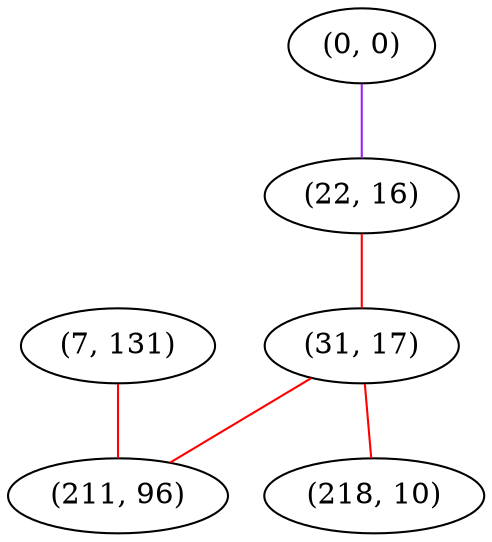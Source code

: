 graph "" {
"(7, 131)";
"(0, 0)";
"(22, 16)";
"(31, 17)";
"(218, 10)";
"(211, 96)";
"(7, 131)" -- "(211, 96)"  [color=red, key=0, weight=1];
"(0, 0)" -- "(22, 16)"  [color=purple, key=0, weight=4];
"(22, 16)" -- "(31, 17)"  [color=red, key=0, weight=1];
"(31, 17)" -- "(211, 96)"  [color=red, key=0, weight=1];
"(31, 17)" -- "(218, 10)"  [color=red, key=0, weight=1];
}
